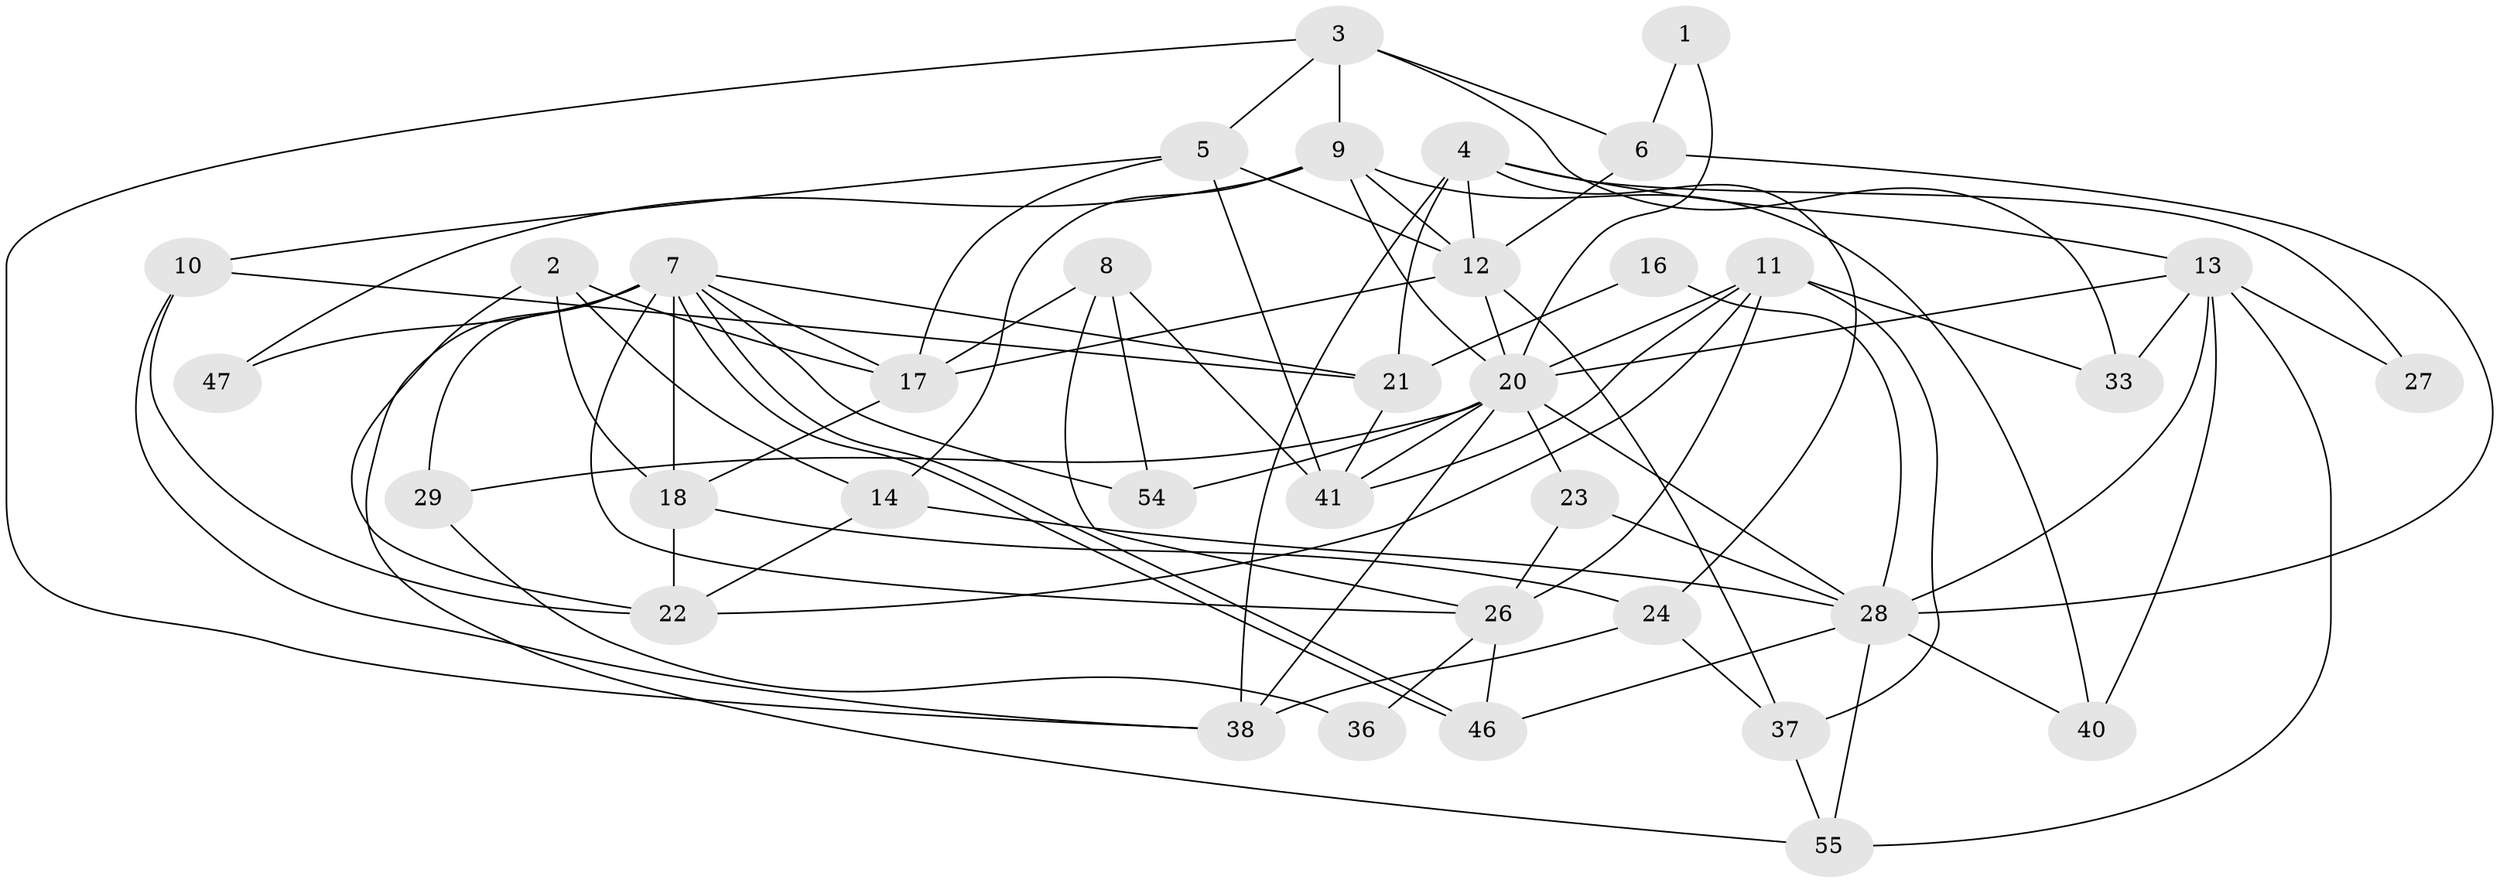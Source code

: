 // original degree distribution, {2: 0.10909090909090909, 4: 0.41818181818181815, 3: 0.2727272727272727, 6: 0.09090909090909091, 9: 0.01818181818181818, 5: 0.03636363636363636, 7: 0.03636363636363636, 8: 0.01818181818181818}
// Generated by graph-tools (version 1.1) at 2025/41/03/06/25 10:41:58]
// undirected, 36 vertices, 85 edges
graph export_dot {
graph [start="1"]
  node [color=gray90,style=filled];
  1;
  2;
  3 [super="+44"];
  4;
  5 [super="+30"];
  6;
  7 [super="+25"];
  8 [super="+43"];
  9 [super="+34"];
  10;
  11 [super="+19"];
  12 [super="+39"];
  13 [super="+15"];
  14 [super="+53"];
  16;
  17 [super="+45"];
  18 [super="+35"];
  20 [super="+49"];
  21 [super="+52"];
  22 [super="+31"];
  23;
  24 [super="+32"];
  26 [super="+50"];
  27;
  28 [super="+51"];
  29;
  33;
  36;
  37;
  38 [super="+48"];
  40;
  41 [super="+42"];
  46;
  47;
  54;
  55;
  1 -- 20;
  1 -- 6;
  2 -- 22;
  2 -- 17;
  2 -- 18;
  2 -- 14;
  3 -- 6;
  3 -- 33;
  3 -- 9;
  3 -- 5;
  3 -- 38;
  4 -- 21;
  4 -- 13;
  4 -- 27;
  4 -- 38;
  4 -- 24;
  4 -- 12;
  5 -- 12;
  5 -- 41;
  5 -- 17;
  5 -- 10;
  6 -- 28;
  6 -- 12;
  7 -- 18 [weight=2];
  7 -- 46;
  7 -- 46;
  7 -- 21;
  7 -- 29 [weight=2];
  7 -- 47;
  7 -- 55;
  7 -- 54;
  7 -- 26 [weight=2];
  7 -- 17;
  8 -- 17;
  8 -- 26;
  8 -- 54;
  8 -- 41;
  9 -- 12;
  9 -- 40 [weight=2];
  9 -- 20;
  9 -- 47;
  9 -- 14;
  10 -- 38;
  10 -- 21;
  10 -- 22;
  11 -- 20;
  11 -- 33;
  11 -- 37;
  11 -- 41;
  11 -- 26;
  11 -- 22;
  12 -- 20;
  12 -- 37;
  12 -- 17;
  13 -- 33;
  13 -- 40;
  13 -- 55;
  13 -- 28;
  13 -- 27;
  13 -- 20;
  14 -- 22;
  14 -- 28 [weight=2];
  16 -- 21;
  16 -- 28;
  17 -- 18;
  18 -- 22 [weight=2];
  18 -- 24;
  20 -- 38;
  20 -- 54;
  20 -- 23;
  20 -- 29;
  20 -- 28;
  20 -- 41;
  21 -- 41;
  23 -- 28;
  23 -- 26;
  24 -- 37;
  24 -- 38;
  26 -- 46;
  26 -- 36;
  28 -- 40;
  28 -- 46;
  28 -- 55;
  29 -- 36;
  37 -- 55;
}
